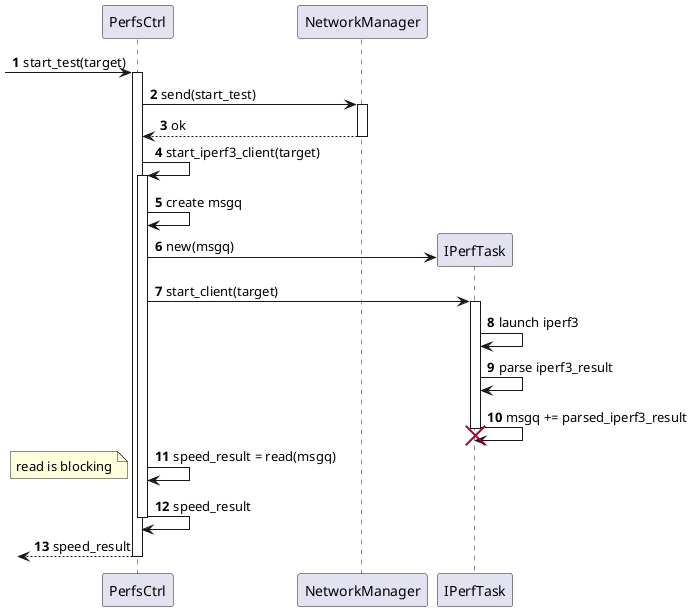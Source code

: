 @startuml
'https://plantuml.com/sequence-diagram

autonumber

?-> PerfsCtrl : start_test(target)
activate PerfsCtrl
PerfsCtrl -> NetworkManager : send(start_test)
activate NetworkManager
NetworkManager --> PerfsCtrl : ok
deactivate NetworkManager

PerfsCtrl -> PerfsCtrl : start_iperf3_client(target)
activate PerfsCtrl

PerfsCtrl -> PerfsCtrl : create msgq
create IPerfTask
PerfsCtrl -> IPerfTask : new(msgq)
PerfsCtrl -> IPerfTask : start_client(target)


activate IPerfTask
IPerfTask -> IPerfTask : launch iperf3
IPerfTask -> IPerfTask : parse iperf3_result
IPerfTask -> IPerfTask : msgq += parsed_iperf3_result
deactivate IPerfTask

destroy IPerfTask

PerfsCtrl -> PerfsCtrl : speed_result = read(msgq)
note left : read is blocking

PerfsCtrl -> PerfsCtrl : speed_result

deactivate PerfsCtrl

?<--PerfsCtrl : speed_result
deactivate PerfsCtrl
@enduml